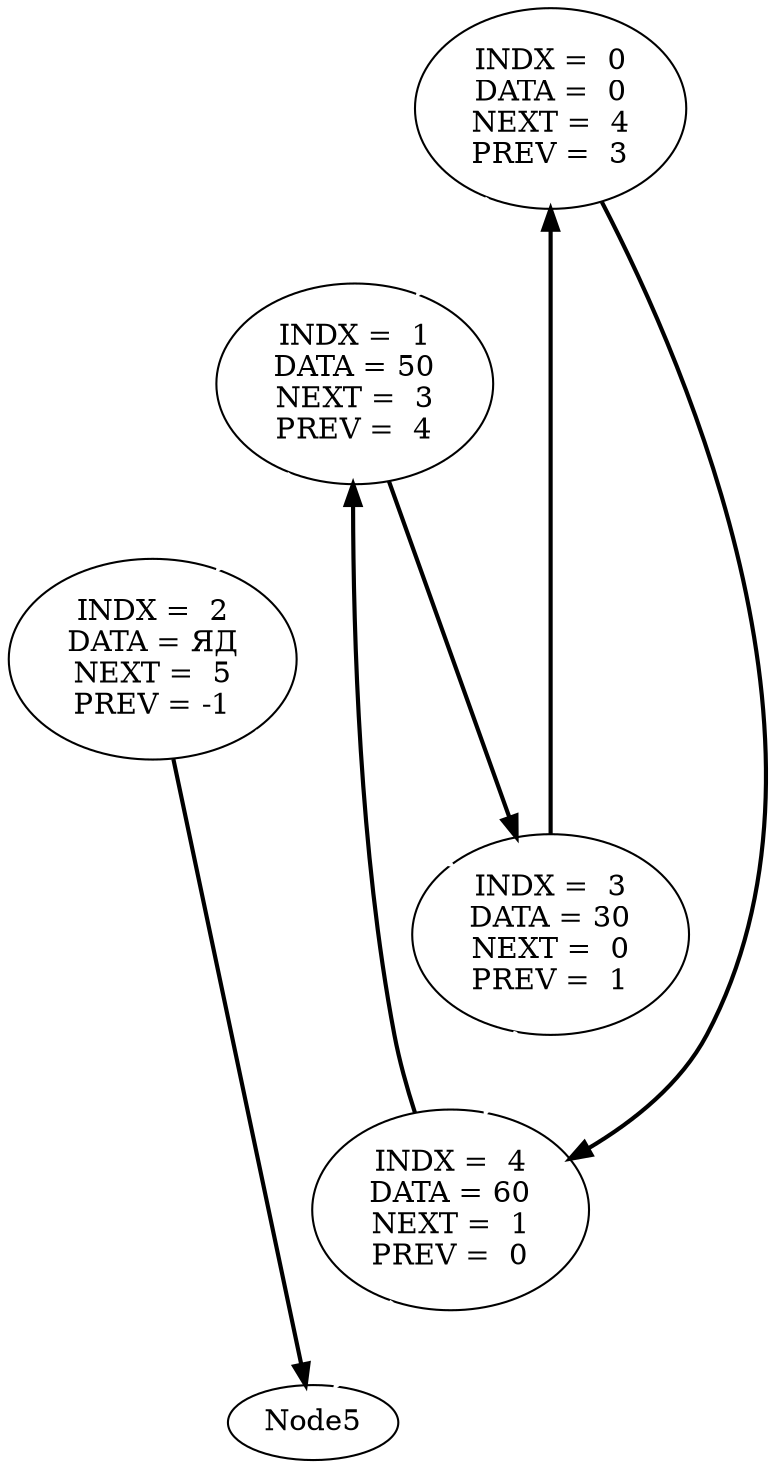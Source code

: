 digraph DotGraph
{
    Node0 [shape="ellipse", color="#000000", fontcolor="black", fillcolor="#EE204D", style="solid", weight="1", label="INDX =  0\nDATA =  0\nNEXT =  4\nPREV =  3"];
    Node1 [shape="ellipse", color="#000000", fontcolor="black", fillcolor="#21C912", style="solid", weight="1", label="INDX =  1\nDATA = 50\nNEXT =  3\nPREV =  4"];
    Node2 [shape="ellipse", color="#000000", fontcolor="black", fillcolor="#F8D568", style="solid", weight="1", label="INDX =  2\nDATA = ЯД\nNEXT =  5\nPREV = -1"];
    Node3 [shape="ellipse", color="#000000", fontcolor="black", fillcolor="#7BF2DA", style="solid", weight="1", label="INDX =  3\nDATA = 30\nNEXT =  0\nPREV =  1"];
    Node4 [shape="ellipse", color="#000000", fontcolor="black", fillcolor="#7BF2DA", style="solid", weight="1", label="INDX =  4\nDATA = 60\nNEXT =  1\nPREV =  0"];
    Node0 -> Node1 [color="#FFFFFF", style="bold", weight="1", label=""];
    Node1 -> Node2 [color="#FFFFFF", style="bold", weight="1", label=""];
    Node2 -> Node3 [color="#FFFFFF", style="bold", weight="1", label=""];
    Node3 -> Node4 [color="#FFFFFF", style="bold", weight="1", label=""];
    Node4 -> Node5 [color="#FFFFFF", style="bold", weight="1", label=""];
    Node0 -> Node4 [color="#000000", style="bold", weight="1", label=""];
    Node1 -> Node3 [color="#000000", style="bold", weight="1", label=""];
    Node2 -> Node5 [color="#000000", style="bold", weight="1", label=""];
    Node3 -> Node0 [color="#000000", style="bold", weight="1", label=""];
    Node4 -> Node1 [color="#000000", style="bold", weight="1", label=""];
}

